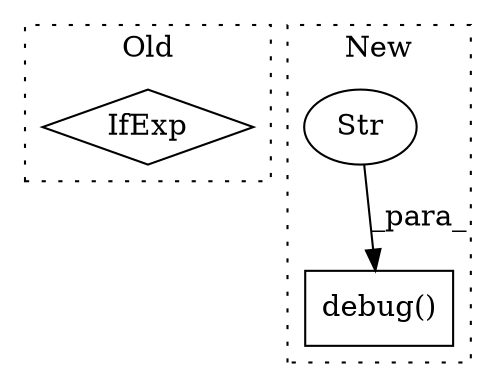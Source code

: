 digraph G {
subgraph cluster0 {
1 [label="IfExp" a="51" s="21814,21828" l="4,6" shape="diamond"];
label = "Old";
style="dotted";
}
subgraph cluster1 {
2 [label="debug()" a="75" s="21454,21591" l="26,10" shape="box"];
3 [label="Str" a="66" s="21480" l="111" shape="ellipse"];
label = "New";
style="dotted";
}
3 -> 2 [label="_para_"];
}